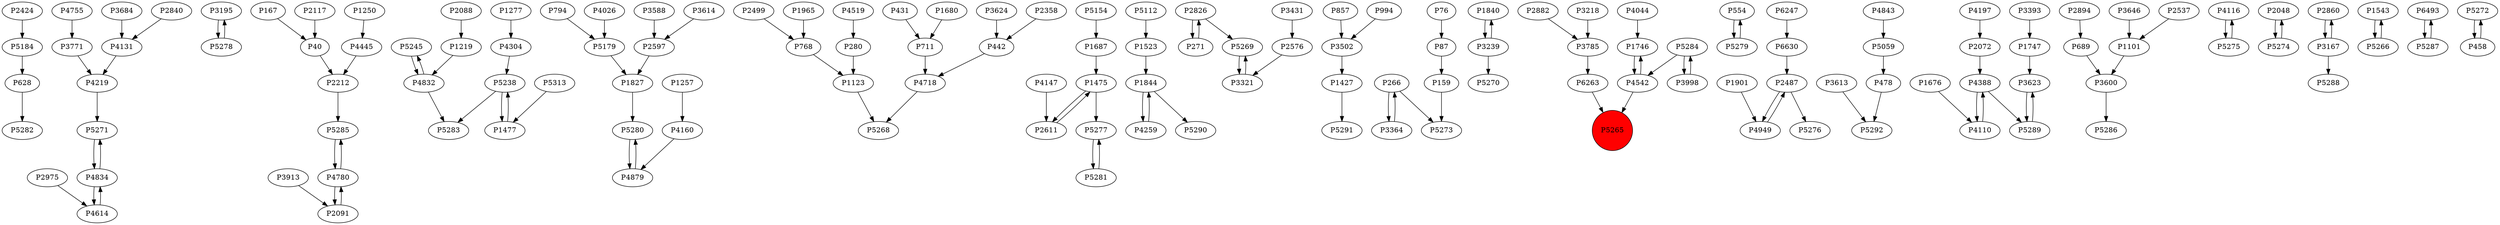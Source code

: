 digraph {
	P5184 -> P628
	P4219 -> P5271
	P3195 -> P5278
	P4445 -> P2212
	P5245 -> P4832
	P5285 -> P4780
	P628 -> P5282
	P4834 -> P4614
	P794 -> P5179
	P1219 -> P4832
	P1965 -> P768
	P1687 -> P1475
	P1523 -> P1844
	P2091 -> P4780
	P3588 -> P2597
	P5271 -> P4834
	P5238 -> P5283
	P2826 -> P271
	P3502 -> P1427
	P5280 -> P4879
	P266 -> P3364
	P1840 -> P3239
	P1680 -> P711
	P4044 -> P1746
	P2212 -> P5285
	P2358 -> P442
	P554 -> P5279
	P159 -> P5273
	P4834 -> P5271
	P2882 -> P3785
	P5278 -> P3195
	P4147 -> P2611
	P6630 -> P2487
	P3771 -> P4219
	P40 -> P2212
	P167 -> P40
	P5281 -> P5277
	P3613 -> P5292
	P3623 -> P5289
	P1747 -> P3623
	P3684 -> P4131
	P431 -> P711
	P3239 -> P5270
	P4197 -> P2072
	P6263 -> P5265
	P3998 -> P5284
	P4519 -> P280
	P4879 -> P5280
	P3600 -> P5286
	P1901 -> P4949
	P4388 -> P4110
	P2487 -> P4949
	P5313 -> P1477
	P5284 -> P4542
	P4116 -> P5275
	P4949 -> P2487
	P2840 -> P4131
	P857 -> P3502
	P1427 -> P5291
	P4259 -> P1844
	P1477 -> P5238
	P2048 -> P5274
	P1250 -> P4445
	P5112 -> P1523
	P5154 -> P1687
	P5289 -> P3623
	P6247 -> P6630
	P2860 -> P3167
	P4542 -> P1746
	P2826 -> P5269
	P4304 -> P5238
	P2975 -> P4614
	P87 -> P159
	P478 -> P5292
	P5238 -> P1477
	P1676 -> P4110
	P1746 -> P4542
	P4131 -> P4219
	P5279 -> P554
	P4718 -> P5268
	P4026 -> P5179
	P2894 -> P689
	P280 -> P1123
	P3913 -> P2091
	P4160 -> P4879
	P3393 -> P1747
	P3167 -> P5288
	P3218 -> P3785
	P5059 -> P478
	P1475 -> P5277
	P4843 -> P5059
	P4388 -> P5289
	P2576 -> P3321
	P5269 -> P3321
	P5284 -> P3998
	P4780 -> P5285
	P1543 -> P5266
	P6493 -> P5287
	P768 -> P1123
	P711 -> P4718
	P271 -> P2826
	P5272 -> P458
	P4110 -> P4388
	P5274 -> P2048
	P5287 -> P6493
	P3614 -> P2597
	P4832 -> P5245
	P1257 -> P4160
	P3624 -> P442
	P1827 -> P5280
	P3431 -> P2576
	P5275 -> P4116
	P689 -> P3600
	P1844 -> P5290
	P5266 -> P1543
	P4755 -> P3771
	P2487 -> P5276
	P1101 -> P3600
	P4832 -> P5283
	P5179 -> P1827
	P994 -> P3502
	P2499 -> P768
	P1844 -> P4259
	P3646 -> P1101
	P2537 -> P1101
	P2424 -> P5184
	P3364 -> P266
	P2611 -> P1475
	P2117 -> P40
	P5277 -> P5281
	P3239 -> P1840
	P2597 -> P1827
	P4542 -> P5265
	P458 -> P5272
	P1277 -> P4304
	P266 -> P5273
	P1475 -> P2611
	P2072 -> P4388
	P76 -> P87
	P3785 -> P6263
	P4780 -> P2091
	P442 -> P4718
	P1123 -> P5268
	P3321 -> P5269
	P3167 -> P2860
	P4614 -> P4834
	P2088 -> P1219
	P5265 [shape=circle]
	P5265 [style=filled]
	P5265 [fillcolor=red]
}